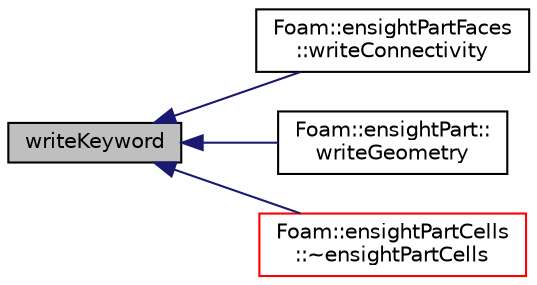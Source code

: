 digraph "writeKeyword"
{
  bgcolor="transparent";
  edge [fontname="Helvetica",fontsize="10",labelfontname="Helvetica",labelfontsize="10"];
  node [fontname="Helvetica",fontsize="10",shape=record];
  rankdir="LR";
  Node1 [label="writeKeyword",height=0.2,width=0.4,color="black", fillcolor="grey75", style="filled", fontcolor="black"];
  Node1 -> Node2 [dir="back",color="midnightblue",fontsize="10",style="solid",fontname="Helvetica"];
  Node2 [label="Foam::ensightPartFaces\l::writeConnectivity",height=0.2,width=0.4,color="black",URL="$a00657.html#af0e19ad9f7a2f2e6035239365d4fff0b",tooltip="Helper: write connectivity. "];
  Node1 -> Node3 [dir="back",color="midnightblue",fontsize="10",style="solid",fontname="Helvetica"];
  Node3 [label="Foam::ensightPart::\lwriteGeometry",height=0.2,width=0.4,color="black",URL="$a00655.html#a0167ca94bd5095b2d47fd5361b4de10b",tooltip="Helper: write geometry given the pointField. "];
  Node1 -> Node4 [dir="back",color="midnightblue",fontsize="10",style="solid",fontname="Helvetica"];
  Node4 [label="Foam::ensightPartCells\l::~ensightPartCells",height=0.2,width=0.4,color="red",URL="$a00656.html#a5788bc5c331b8ef88cc80b8f1f50cdd0",tooltip="Destructor. "];
}
